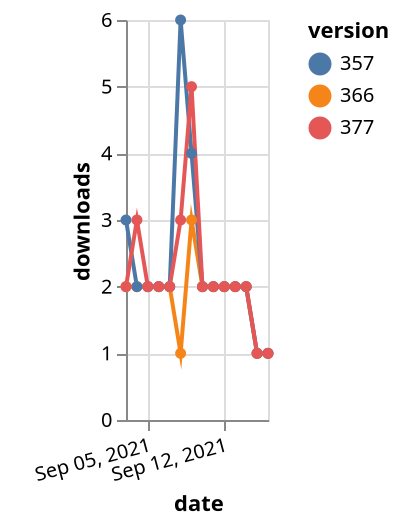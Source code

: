{"$schema": "https://vega.github.io/schema/vega-lite/v5.json", "description": "A simple bar chart with embedded data.", "data": {"values": [{"date": "2021-09-03", "total": 2213, "delta": 2, "version": "366"}, {"date": "2021-09-04", "total": 2215, "delta": 2, "version": "366"}, {"date": "2021-09-05", "total": 2217, "delta": 2, "version": "366"}, {"date": "2021-09-06", "total": 2219, "delta": 2, "version": "366"}, {"date": "2021-09-07", "total": 2221, "delta": 2, "version": "366"}, {"date": "2021-09-08", "total": 2222, "delta": 1, "version": "366"}, {"date": "2021-09-09", "total": 2225, "delta": 3, "version": "366"}, {"date": "2021-09-10", "total": 2227, "delta": 2, "version": "366"}, {"date": "2021-09-11", "total": 2229, "delta": 2, "version": "366"}, {"date": "2021-09-12", "total": 2231, "delta": 2, "version": "366"}, {"date": "2021-09-13", "total": 2233, "delta": 2, "version": "366"}, {"date": "2021-09-14", "total": 2235, "delta": 2, "version": "366"}, {"date": "2021-09-15", "total": 2236, "delta": 1, "version": "366"}, {"date": "2021-09-16", "total": 2237, "delta": 1, "version": "366"}, {"date": "2021-09-03", "total": 3657, "delta": 3, "version": "357"}, {"date": "2021-09-04", "total": 3659, "delta": 2, "version": "357"}, {"date": "2021-09-05", "total": 3661, "delta": 2, "version": "357"}, {"date": "2021-09-06", "total": 3663, "delta": 2, "version": "357"}, {"date": "2021-09-07", "total": 3665, "delta": 2, "version": "357"}, {"date": "2021-09-08", "total": 3671, "delta": 6, "version": "357"}, {"date": "2021-09-09", "total": 3675, "delta": 4, "version": "357"}, {"date": "2021-09-10", "total": 3677, "delta": 2, "version": "357"}, {"date": "2021-09-11", "total": 3679, "delta": 2, "version": "357"}, {"date": "2021-09-12", "total": 3681, "delta": 2, "version": "357"}, {"date": "2021-09-13", "total": 3683, "delta": 2, "version": "357"}, {"date": "2021-09-14", "total": 3685, "delta": 2, "version": "357"}, {"date": "2021-09-15", "total": 3686, "delta": 1, "version": "357"}, {"date": "2021-09-16", "total": 3687, "delta": 1, "version": "357"}, {"date": "2021-09-03", "total": 2028, "delta": 2, "version": "377"}, {"date": "2021-09-04", "total": 2031, "delta": 3, "version": "377"}, {"date": "2021-09-05", "total": 2033, "delta": 2, "version": "377"}, {"date": "2021-09-06", "total": 2035, "delta": 2, "version": "377"}, {"date": "2021-09-07", "total": 2037, "delta": 2, "version": "377"}, {"date": "2021-09-08", "total": 2040, "delta": 3, "version": "377"}, {"date": "2021-09-09", "total": 2045, "delta": 5, "version": "377"}, {"date": "2021-09-10", "total": 2047, "delta": 2, "version": "377"}, {"date": "2021-09-11", "total": 2049, "delta": 2, "version": "377"}, {"date": "2021-09-12", "total": 2051, "delta": 2, "version": "377"}, {"date": "2021-09-13", "total": 2053, "delta": 2, "version": "377"}, {"date": "2021-09-14", "total": 2055, "delta": 2, "version": "377"}, {"date": "2021-09-15", "total": 2056, "delta": 1, "version": "377"}, {"date": "2021-09-16", "total": 2057, "delta": 1, "version": "377"}]}, "width": "container", "mark": {"type": "line", "point": {"filled": true}}, "encoding": {"x": {"field": "date", "type": "temporal", "timeUnit": "yearmonthdate", "title": "date", "axis": {"labelAngle": -15}}, "y": {"field": "delta", "type": "quantitative", "title": "downloads"}, "color": {"field": "version", "type": "nominal"}, "tooltip": {"field": "delta"}}}